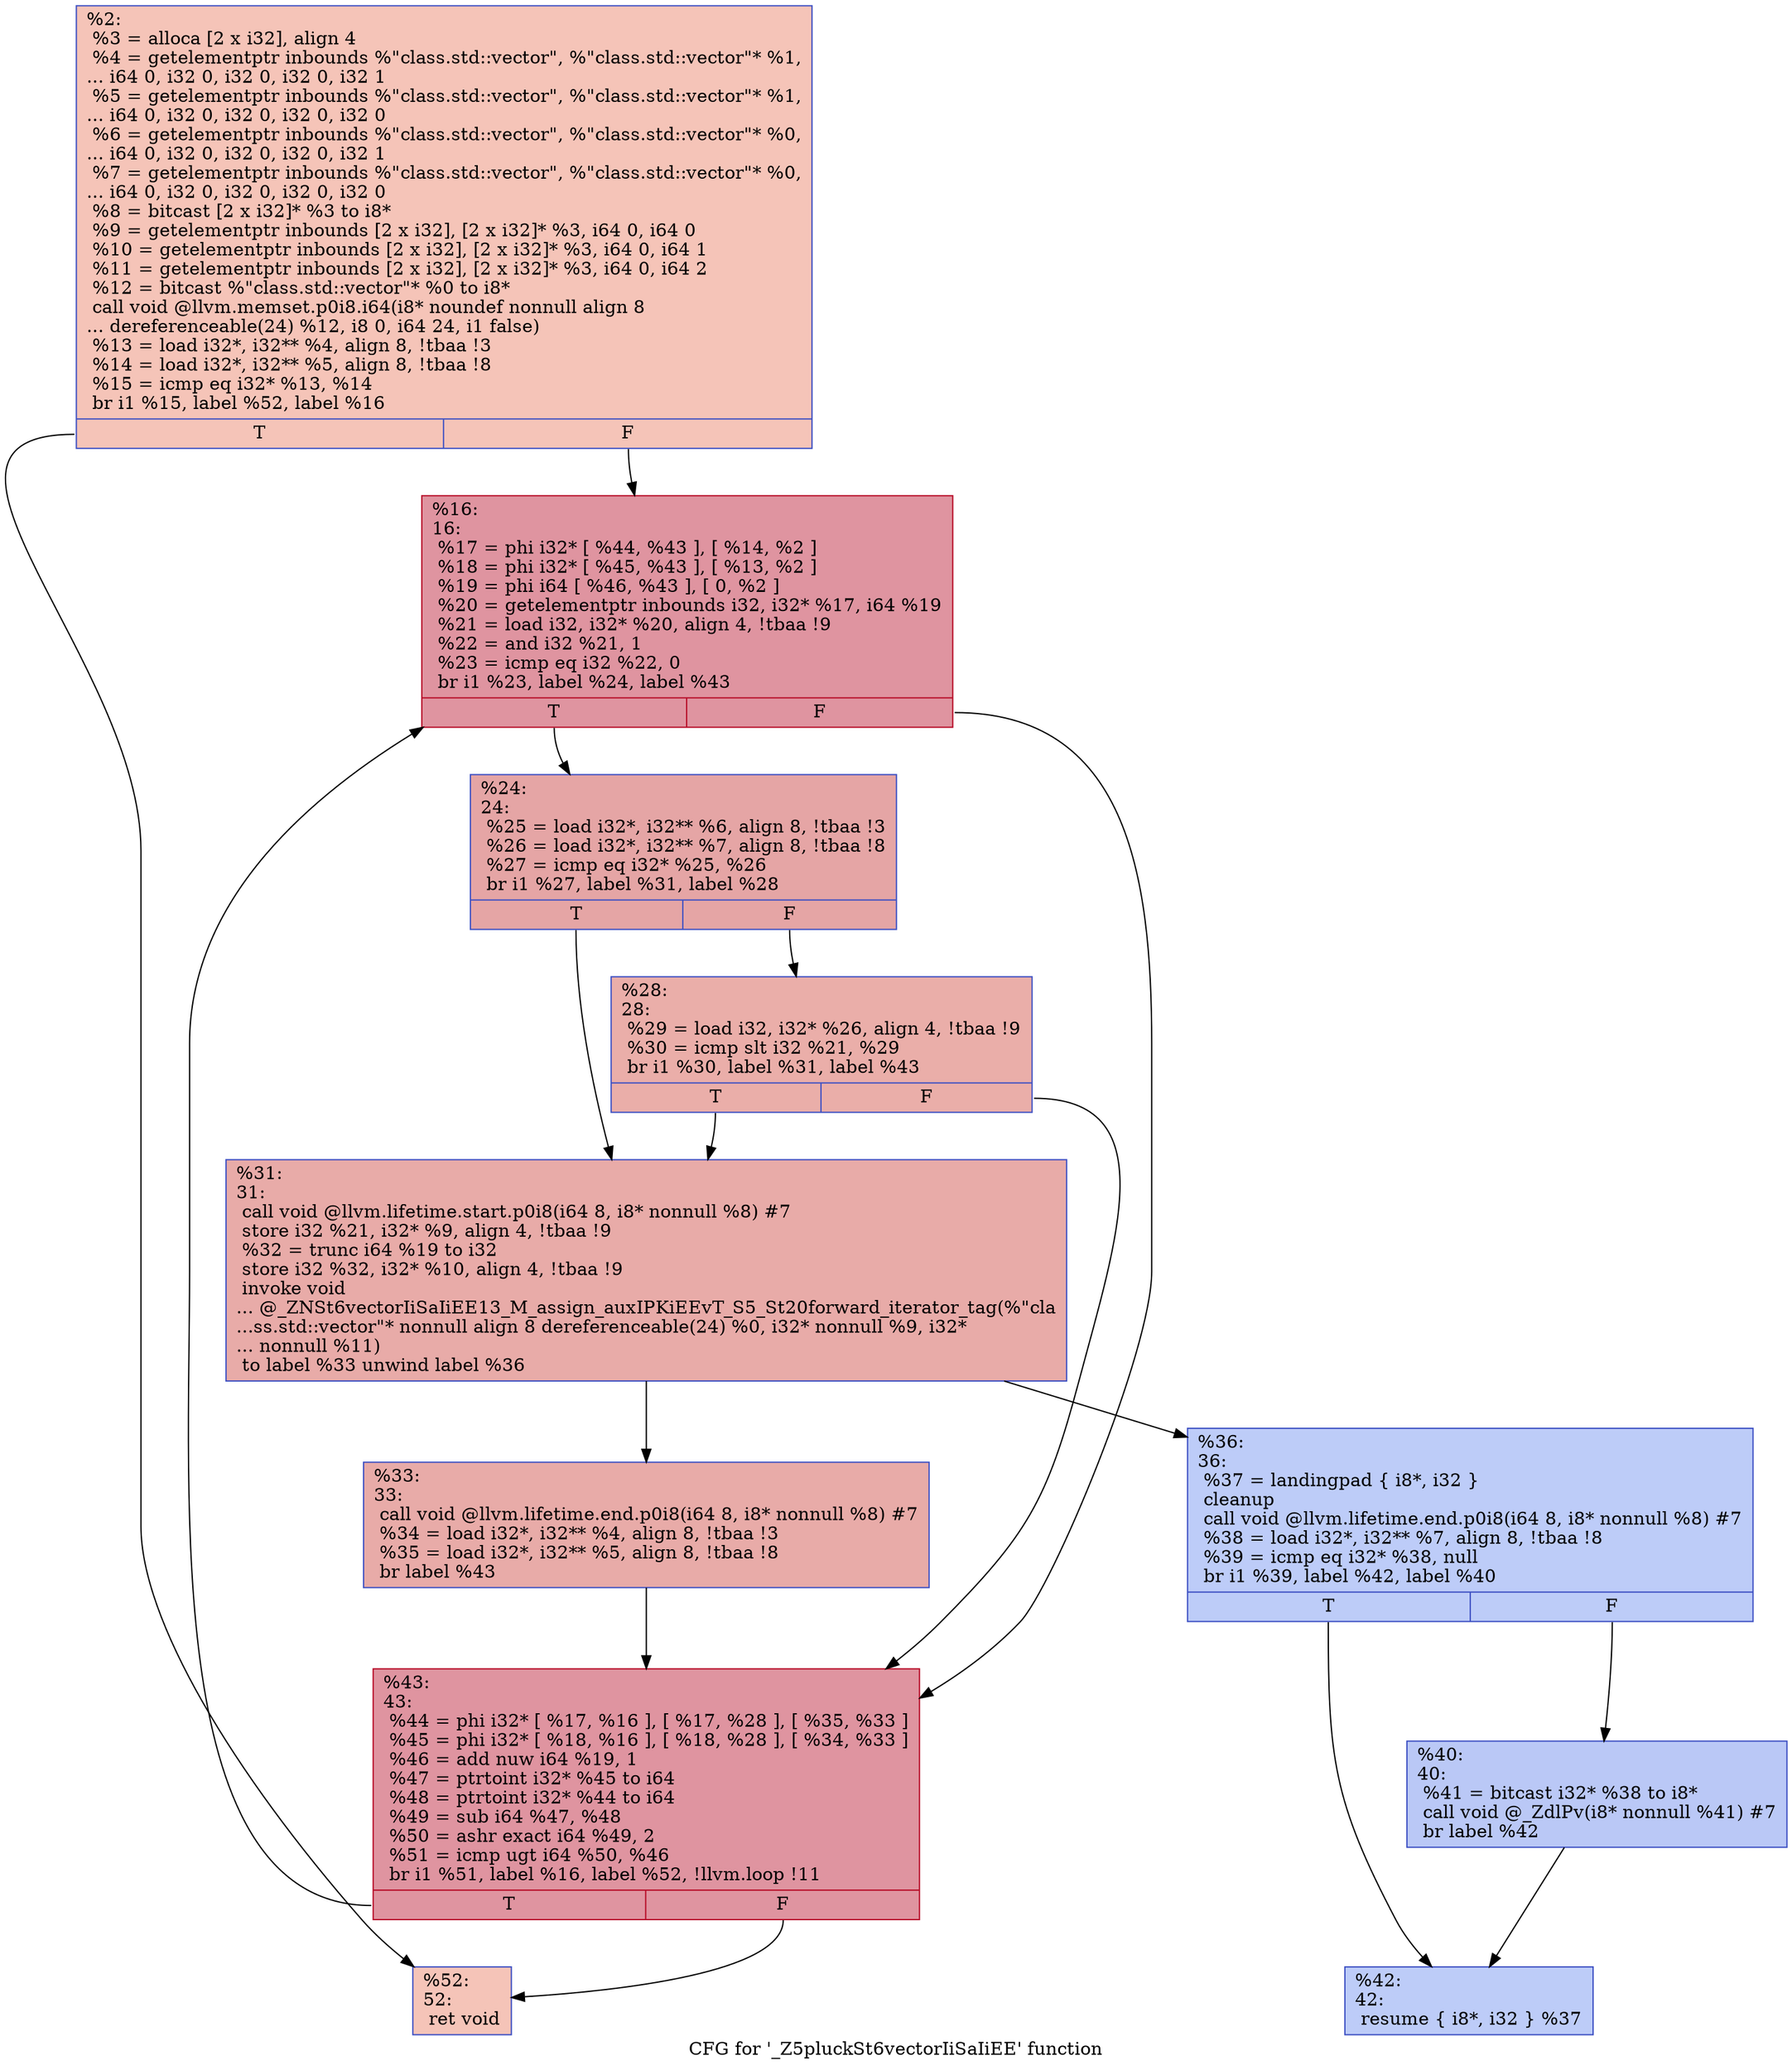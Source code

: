 digraph "CFG for '_Z5pluckSt6vectorIiSaIiEE' function" {
	label="CFG for '_Z5pluckSt6vectorIiSaIiEE' function";

	Node0x55f354e1b540 [shape=record,color="#3d50c3ff", style=filled, fillcolor="#e97a5f70",label="{%2:\l  %3 = alloca [2 x i32], align 4\l  %4 = getelementptr inbounds %\"class.std::vector\", %\"class.std::vector\"* %1,\l... i64 0, i32 0, i32 0, i32 0, i32 1\l  %5 = getelementptr inbounds %\"class.std::vector\", %\"class.std::vector\"* %1,\l... i64 0, i32 0, i32 0, i32 0, i32 0\l  %6 = getelementptr inbounds %\"class.std::vector\", %\"class.std::vector\"* %0,\l... i64 0, i32 0, i32 0, i32 0, i32 1\l  %7 = getelementptr inbounds %\"class.std::vector\", %\"class.std::vector\"* %0,\l... i64 0, i32 0, i32 0, i32 0, i32 0\l  %8 = bitcast [2 x i32]* %3 to i8*\l  %9 = getelementptr inbounds [2 x i32], [2 x i32]* %3, i64 0, i64 0\l  %10 = getelementptr inbounds [2 x i32], [2 x i32]* %3, i64 0, i64 1\l  %11 = getelementptr inbounds [2 x i32], [2 x i32]* %3, i64 0, i64 2\l  %12 = bitcast %\"class.std::vector\"* %0 to i8*\l  call void @llvm.memset.p0i8.i64(i8* noundef nonnull align 8\l... dereferenceable(24) %12, i8 0, i64 24, i1 false)\l  %13 = load i32*, i32** %4, align 8, !tbaa !3\l  %14 = load i32*, i32** %5, align 8, !tbaa !8\l  %15 = icmp eq i32* %13, %14\l  br i1 %15, label %52, label %16\l|{<s0>T|<s1>F}}"];
	Node0x55f354e1b540:s0 -> Node0x55f354e1d630;
	Node0x55f354e1b540:s1 -> Node0x55f354e1d6c0;
	Node0x55f354e1d6c0 [shape=record,color="#b70d28ff", style=filled, fillcolor="#b70d2870",label="{%16:\l16:                                               \l  %17 = phi i32* [ %44, %43 ], [ %14, %2 ]\l  %18 = phi i32* [ %45, %43 ], [ %13, %2 ]\l  %19 = phi i64 [ %46, %43 ], [ 0, %2 ]\l  %20 = getelementptr inbounds i32, i32* %17, i64 %19\l  %21 = load i32, i32* %20, align 4, !tbaa !9\l  %22 = and i32 %21, 1\l  %23 = icmp eq i32 %22, 0\l  br i1 %23, label %24, label %43\l|{<s0>T|<s1>F}}"];
	Node0x55f354e1d6c0:s0 -> Node0x55f354e1de40;
	Node0x55f354e1d6c0:s1 -> Node0x55f354e1d800;
	Node0x55f354e1de40 [shape=record,color="#3d50c3ff", style=filled, fillcolor="#c5333470",label="{%24:\l24:                                               \l  %25 = load i32*, i32** %6, align 8, !tbaa !3\l  %26 = load i32*, i32** %7, align 8, !tbaa !8\l  %27 = icmp eq i32* %25, %26\l  br i1 %27, label %31, label %28\l|{<s0>T|<s1>F}}"];
	Node0x55f354e1de40:s0 -> Node0x55f354e1ed10;
	Node0x55f354e1de40:s1 -> Node0x55f354e1ed60;
	Node0x55f354e1ed60 [shape=record,color="#3d50c3ff", style=filled, fillcolor="#d0473d70",label="{%28:\l28:                                               \l  %29 = load i32, i32* %26, align 4, !tbaa !9\l  %30 = icmp slt i32 %21, %29\l  br i1 %30, label %31, label %43\l|{<s0>T|<s1>F}}"];
	Node0x55f354e1ed60:s0 -> Node0x55f354e1ed10;
	Node0x55f354e1ed60:s1 -> Node0x55f354e1d800;
	Node0x55f354e1ed10 [shape=record,color="#3d50c3ff", style=filled, fillcolor="#cc403a70",label="{%31:\l31:                                               \l  call void @llvm.lifetime.start.p0i8(i64 8, i8* nonnull %8) #7\l  store i32 %21, i32* %9, align 4, !tbaa !9\l  %32 = trunc i64 %19 to i32\l  store i32 %32, i32* %10, align 4, !tbaa !9\l  invoke void\l... @_ZNSt6vectorIiSaIiEE13_M_assign_auxIPKiEEvT_S5_St20forward_iterator_tag(%\"cla\l...ss.std::vector\"* nonnull align 8 dereferenceable(24) %0, i32* nonnull %9, i32*\l... nonnull %11)\l          to label %33 unwind label %36\l}"];
	Node0x55f354e1ed10 -> Node0x55f354e1fdc0;
	Node0x55f354e1ed10 -> Node0x55f354e1fe10;
	Node0x55f354e1fdc0 [shape=record,color="#3d50c3ff", style=filled, fillcolor="#cc403a70",label="{%33:\l33:                                               \l  call void @llvm.lifetime.end.p0i8(i64 8, i8* nonnull %8) #7\l  %34 = load i32*, i32** %4, align 8, !tbaa !3\l  %35 = load i32*, i32** %5, align 8, !tbaa !8\l  br label %43\l}"];
	Node0x55f354e1fdc0 -> Node0x55f354e1d800;
	Node0x55f354e1fe10 [shape=record,color="#3d50c3ff", style=filled, fillcolor="#6a8bef70",label="{%36:\l36:                                               \l  %37 = landingpad \{ i8*, i32 \}\l          cleanup\l  call void @llvm.lifetime.end.p0i8(i64 8, i8* nonnull %8) #7\l  %38 = load i32*, i32** %7, align 8, !tbaa !8\l  %39 = icmp eq i32* %38, null\l  br i1 %39, label %42, label %40\l|{<s0>T|<s1>F}}"];
	Node0x55f354e1fe10:s0 -> Node0x55f354e209d0;
	Node0x55f354e1fe10:s1 -> Node0x55f354e20a20;
	Node0x55f354e20a20 [shape=record,color="#3d50c3ff", style=filled, fillcolor="#6282ea70",label="{%40:\l40:                                               \l  %41 = bitcast i32* %38 to i8*\l  call void @_ZdlPv(i8* nonnull %41) #7\l  br label %42\l}"];
	Node0x55f354e20a20 -> Node0x55f354e209d0;
	Node0x55f354e209d0 [shape=record,color="#3d50c3ff", style=filled, fillcolor="#6a8bef70",label="{%42:\l42:                                               \l  resume \{ i8*, i32 \} %37\l}"];
	Node0x55f354e1d800 [shape=record,color="#b70d28ff", style=filled, fillcolor="#b70d2870",label="{%43:\l43:                                               \l  %44 = phi i32* [ %17, %16 ], [ %17, %28 ], [ %35, %33 ]\l  %45 = phi i32* [ %18, %16 ], [ %18, %28 ], [ %34, %33 ]\l  %46 = add nuw i64 %19, 1\l  %47 = ptrtoint i32* %45 to i64\l  %48 = ptrtoint i32* %44 to i64\l  %49 = sub i64 %47, %48\l  %50 = ashr exact i64 %49, 2\l  %51 = icmp ugt i64 %50, %46\l  br i1 %51, label %16, label %52, !llvm.loop !11\l|{<s0>T|<s1>F}}"];
	Node0x55f354e1d800:s0 -> Node0x55f354e1d6c0;
	Node0x55f354e1d800:s1 -> Node0x55f354e1d630;
	Node0x55f354e1d630 [shape=record,color="#3d50c3ff", style=filled, fillcolor="#e97a5f70",label="{%52:\l52:                                               \l  ret void\l}"];
}
